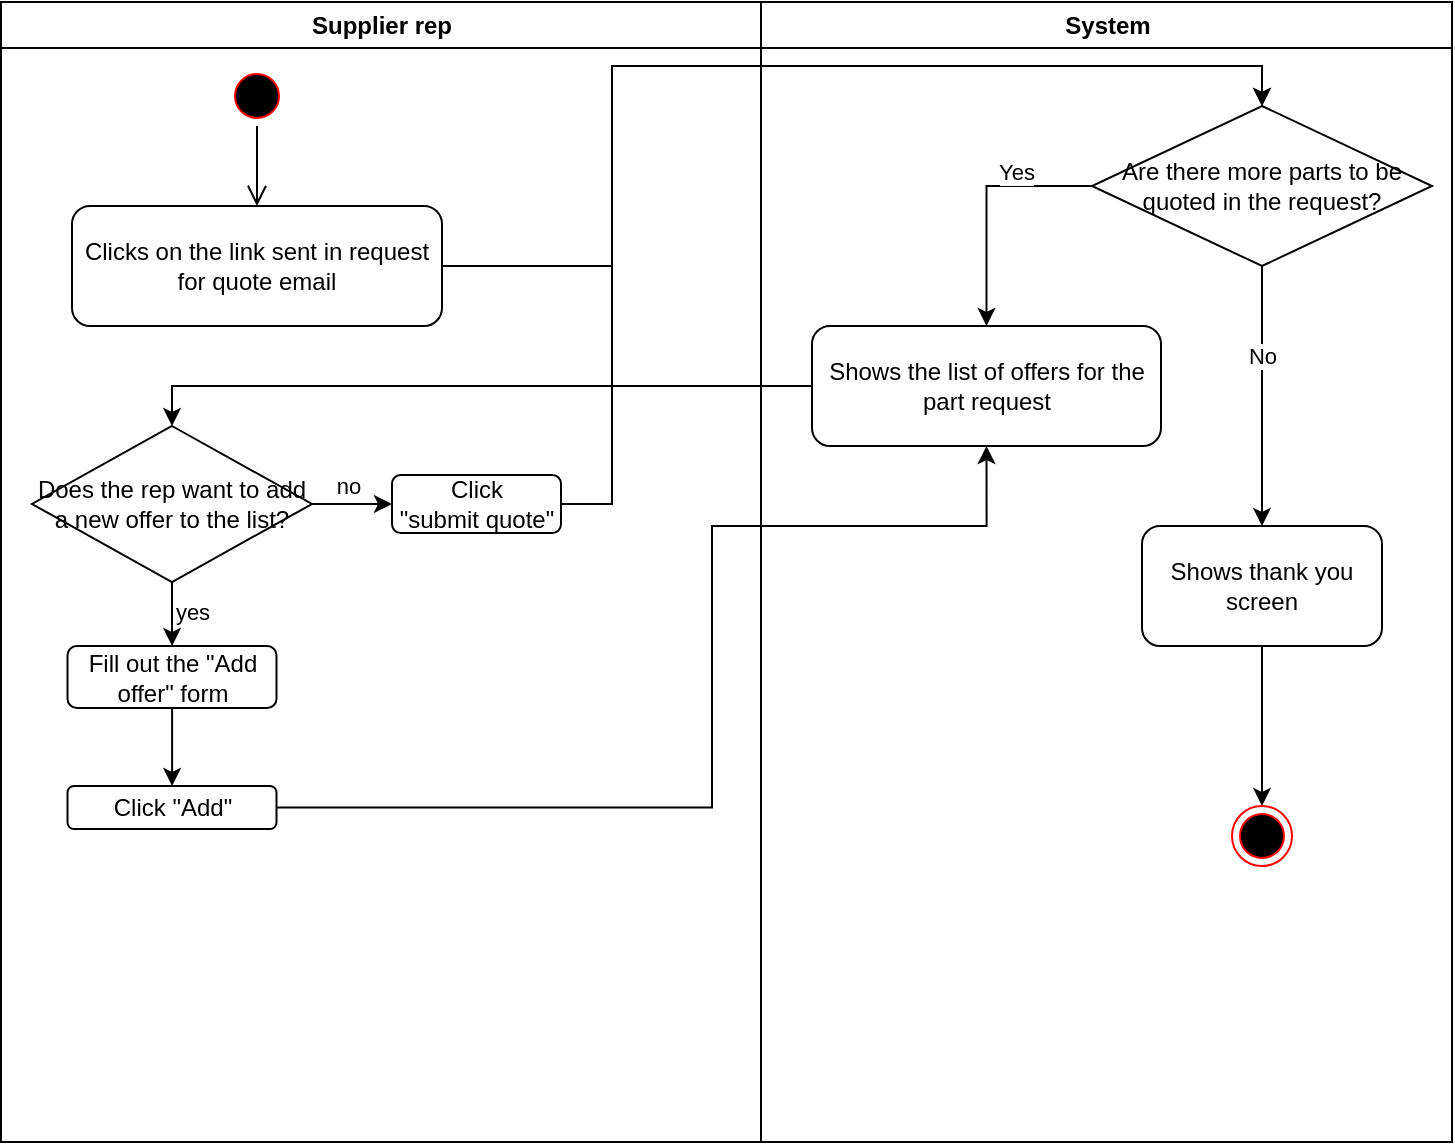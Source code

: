 <mxfile version="20.2.3" type="device"><diagram name="Page-1" id="e7e014a7-5840-1c2e-5031-d8a46d1fe8dd"><mxGraphModel dx="1118" dy="861" grid="1" gridSize="10" guides="1" tooltips="1" connect="1" arrows="1" fold="1" page="1" pageScale="1" pageWidth="1169" pageHeight="826" background="none" math="0" shadow="0"><root><mxCell id="0"/><mxCell id="1" parent="0"/><mxCell id="2" value="Supplier rep" style="swimlane;whiteSpace=wrap" parent="1" vertex="1"><mxGeometry x="164.5" y="128" width="380" height="570" as="geometry"/></mxCell><mxCell id="5" value="" style="ellipse;shape=startState;fillColor=#000000;strokeColor=#ff0000;" parent="2" vertex="1"><mxGeometry x="113" y="32" width="30" height="30" as="geometry"/></mxCell><mxCell id="6" value="" style="edgeStyle=elbowEdgeStyle;elbow=horizontal;verticalAlign=bottom;endArrow=open;endSize=8;strokeColor=#000000;endFill=1;rounded=0;entryX=0.5;entryY=0;entryDx=0;entryDy=0;" parent="2" source="5" target="C72ip7JD7R5VJmdPQOm5-41" edge="1"><mxGeometry x="100" y="40" as="geometry"><mxPoint x="115.5" y="110" as="targetPoint"/></mxGeometry></mxCell><mxCell id="C72ip7JD7R5VJmdPQOm5-41" value="Clicks on the link sent in request for quote email" style="rounded=1;whiteSpace=wrap;html=1;" vertex="1" parent="2"><mxGeometry x="35.5" y="102" width="185" height="60" as="geometry"/></mxCell><mxCell id="C72ip7JD7R5VJmdPQOm5-61" value="" style="edgeStyle=orthogonalEdgeStyle;rounded=0;orthogonalLoop=1;jettySize=auto;html=1;strokeColor=#000000;" edge="1" parent="2" source="C72ip7JD7R5VJmdPQOm5-43" target="C72ip7JD7R5VJmdPQOm5-60"><mxGeometry relative="1" as="geometry"/></mxCell><mxCell id="C72ip7JD7R5VJmdPQOm5-63" value="no" style="edgeLabel;html=1;align=center;verticalAlign=middle;resizable=0;points=[];" vertex="1" connectable="0" parent="C72ip7JD7R5VJmdPQOm5-61"><mxGeometry x="-0.121" relative="1" as="geometry"><mxPoint y="-9" as="offset"/></mxGeometry></mxCell><mxCell id="C72ip7JD7R5VJmdPQOm5-65" value="" style="edgeStyle=orthogonalEdgeStyle;rounded=0;orthogonalLoop=1;jettySize=auto;html=1;strokeColor=#000000;" edge="1" parent="2" source="C72ip7JD7R5VJmdPQOm5-43" target="C72ip7JD7R5VJmdPQOm5-64"><mxGeometry relative="1" as="geometry"/></mxCell><mxCell id="C72ip7JD7R5VJmdPQOm5-66" value="yes" style="edgeLabel;html=1;align=center;verticalAlign=middle;resizable=0;points=[];" vertex="1" connectable="0" parent="C72ip7JD7R5VJmdPQOm5-65"><mxGeometry x="-0.227" y="-1" relative="1" as="geometry"><mxPoint x="11" y="2" as="offset"/></mxGeometry></mxCell><mxCell id="C72ip7JD7R5VJmdPQOm5-43" value="Does the rep want to add a new offer to the list?" style="rhombus;whiteSpace=wrap;html=1;" vertex="1" parent="2"><mxGeometry x="15.5" y="212" width="140" height="78" as="geometry"/></mxCell><mxCell id="C72ip7JD7R5VJmdPQOm5-60" value="Click&lt;br&gt;&quot;submit quote&quot;" style="rounded=1;whiteSpace=wrap;html=1;fillColor=rgb(255, 255, 255);strokeColor=rgb(0, 0, 0);fontColor=rgb(0, 0, 0);" vertex="1" parent="2"><mxGeometry x="195.5" y="236.5" width="84.5" height="29" as="geometry"/></mxCell><mxCell id="C72ip7JD7R5VJmdPQOm5-68" value="" style="edgeStyle=orthogonalEdgeStyle;rounded=0;orthogonalLoop=1;jettySize=auto;html=1;strokeColor=#000000;" edge="1" parent="2" source="C72ip7JD7R5VJmdPQOm5-64" target="C72ip7JD7R5VJmdPQOm5-67"><mxGeometry relative="1" as="geometry"/></mxCell><mxCell id="C72ip7JD7R5VJmdPQOm5-64" value="Fill out the &quot;Add offer&quot; form" style="rounded=1;whiteSpace=wrap;html=1;fillColor=rgb(255, 255, 255);strokeColor=rgb(0, 0, 0);fontColor=rgb(0, 0, 0);" vertex="1" parent="2"><mxGeometry x="33.25" y="322" width="104.5" height="31" as="geometry"/></mxCell><mxCell id="C72ip7JD7R5VJmdPQOm5-67" value="Click &quot;Add&quot;" style="rounded=1;whiteSpace=wrap;html=1;fillColor=rgb(255, 255, 255);strokeColor=rgb(0, 0, 0);fontColor=rgb(0, 0, 0);" vertex="1" parent="2"><mxGeometry x="33.25" y="392" width="104.5" height="21.5" as="geometry"/></mxCell><mxCell id="3" value="System" style="swimlane;whiteSpace=wrap" parent="1" vertex="1"><mxGeometry x="544.5" y="128" width="345.5" height="570" as="geometry"/></mxCell><mxCell id="C72ip7JD7R5VJmdPQOm5-42" value="Shows the list of offers for the part request" style="rounded=1;whiteSpace=wrap;html=1;" vertex="1" parent="3"><mxGeometry x="25.5" y="162" width="174.5" height="60" as="geometry"/></mxCell><mxCell id="C72ip7JD7R5VJmdPQOm5-51" value="" style="edgeStyle=orthogonalEdgeStyle;rounded=0;orthogonalLoop=1;jettySize=auto;html=1;strokeColor=#000000;" edge="1" parent="3" source="C72ip7JD7R5VJmdPQOm5-47" target="C72ip7JD7R5VJmdPQOm5-50"><mxGeometry relative="1" as="geometry"/></mxCell><mxCell id="C72ip7JD7R5VJmdPQOm5-58" value="No" style="edgeLabel;html=1;align=center;verticalAlign=middle;resizable=0;points=[];" vertex="1" connectable="0" parent="C72ip7JD7R5VJmdPQOm5-51"><mxGeometry x="-0.159" relative="1" as="geometry"><mxPoint y="-10" as="offset"/></mxGeometry></mxCell><mxCell id="C72ip7JD7R5VJmdPQOm5-47" value="Are there more parts to be quoted in the request?" style="rhombus;whiteSpace=wrap;html=1;" vertex="1" parent="3"><mxGeometry x="165.5" y="52" width="170" height="80" as="geometry"/></mxCell><mxCell id="C72ip7JD7R5VJmdPQOm5-48" value="" style="edgeStyle=orthogonalEdgeStyle;rounded=0;orthogonalLoop=1;jettySize=auto;html=1;strokeColor=#000000;exitX=0;exitY=0.5;exitDx=0;exitDy=0;" edge="1" parent="3" source="C72ip7JD7R5VJmdPQOm5-47" target="C72ip7JD7R5VJmdPQOm5-42"><mxGeometry relative="1" as="geometry"><mxPoint x="145.5" y="112" as="sourcePoint"/></mxGeometry></mxCell><mxCell id="C72ip7JD7R5VJmdPQOm5-49" value="Yes" style="edgeLabel;html=1;align=center;verticalAlign=middle;resizable=0;points=[];" vertex="1" connectable="0" parent="C72ip7JD7R5VJmdPQOm5-48"><mxGeometry x="-0.2" relative="1" as="geometry"><mxPoint x="11" y="-7" as="offset"/></mxGeometry></mxCell><mxCell id="C72ip7JD7R5VJmdPQOm5-56" value="" style="edgeStyle=orthogonalEdgeStyle;rounded=0;orthogonalLoop=1;jettySize=auto;html=1;strokeColor=#000000;" edge="1" parent="3" source="C72ip7JD7R5VJmdPQOm5-50" target="C72ip7JD7R5VJmdPQOm5-54"><mxGeometry relative="1" as="geometry"/></mxCell><mxCell id="C72ip7JD7R5VJmdPQOm5-50" value="Shows thank you screen" style="rounded=1;whiteSpace=wrap;html=1;fillColor=rgb(255, 255, 255);strokeColor=rgb(0, 0, 0);fontColor=rgb(0, 0, 0);" vertex="1" parent="3"><mxGeometry x="190.5" y="262" width="120" height="60" as="geometry"/></mxCell><mxCell id="C72ip7JD7R5VJmdPQOm5-54" value="" style="ellipse;html=1;shape=endState;fillColor=#000000;strokeColor=#ff0000;" vertex="1" parent="3"><mxGeometry x="235.5" y="402" width="30" height="30" as="geometry"/></mxCell><mxCell id="C72ip7JD7R5VJmdPQOm5-44" value="" style="edgeStyle=orthogonalEdgeStyle;rounded=0;orthogonalLoop=1;jettySize=auto;html=1;strokeColor=#000000;entryX=0.5;entryY=0;entryDx=0;entryDy=0;" edge="1" parent="1" source="C72ip7JD7R5VJmdPQOm5-41" target="C72ip7JD7R5VJmdPQOm5-47"><mxGeometry relative="1" as="geometry"><Array as="points"><mxPoint x="470" y="260"/><mxPoint x="470" y="160"/><mxPoint x="795" y="160"/></Array></mxGeometry></mxCell><mxCell id="C72ip7JD7R5VJmdPQOm5-59" style="edgeStyle=orthogonalEdgeStyle;rounded=0;orthogonalLoop=1;jettySize=auto;html=1;exitX=0;exitY=0.5;exitDx=0;exitDy=0;entryX=0.5;entryY=0;entryDx=0;entryDy=0;strokeColor=#000000;" edge="1" parent="1" source="C72ip7JD7R5VJmdPQOm5-42" target="C72ip7JD7R5VJmdPQOm5-43"><mxGeometry relative="1" as="geometry"/></mxCell><mxCell id="C72ip7JD7R5VJmdPQOm5-62" style="edgeStyle=orthogonalEdgeStyle;rounded=0;orthogonalLoop=1;jettySize=auto;html=1;exitX=1;exitY=0.5;exitDx=0;exitDy=0;entryX=0.5;entryY=0;entryDx=0;entryDy=0;strokeColor=#000000;" edge="1" parent="1" source="C72ip7JD7R5VJmdPQOm5-60" target="C72ip7JD7R5VJmdPQOm5-47"><mxGeometry relative="1" as="geometry"><Array as="points"><mxPoint x="470" y="379"/><mxPoint x="470" y="160"/><mxPoint x="795" y="160"/></Array></mxGeometry></mxCell><mxCell id="C72ip7JD7R5VJmdPQOm5-69" style="edgeStyle=orthogonalEdgeStyle;rounded=0;orthogonalLoop=1;jettySize=auto;html=1;exitX=1;exitY=0.5;exitDx=0;exitDy=0;entryX=0.5;entryY=1;entryDx=0;entryDy=0;strokeColor=#000000;" edge="1" parent="1" source="C72ip7JD7R5VJmdPQOm5-67" target="C72ip7JD7R5VJmdPQOm5-42"><mxGeometry relative="1" as="geometry"><Array as="points"><mxPoint x="520" y="531"/><mxPoint x="520" y="390"/><mxPoint x="657" y="390"/></Array></mxGeometry></mxCell></root></mxGraphModel></diagram></mxfile>